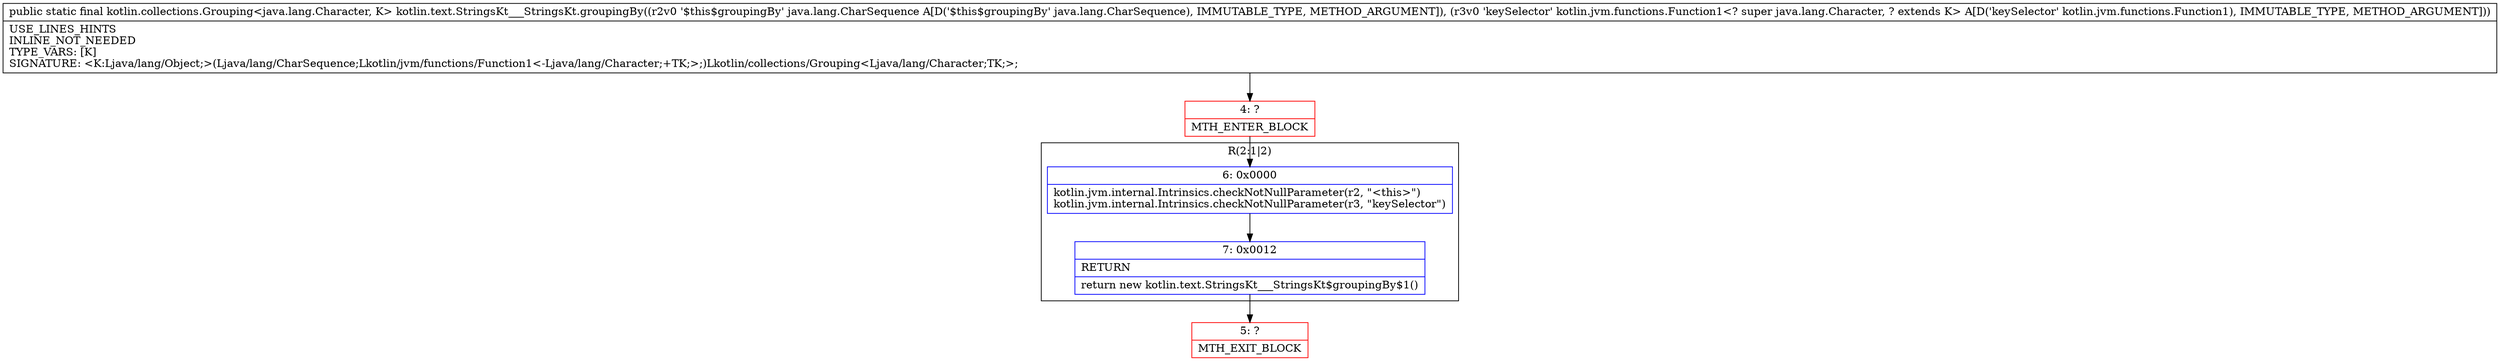 digraph "CFG forkotlin.text.StringsKt___StringsKt.groupingBy(Ljava\/lang\/CharSequence;Lkotlin\/jvm\/functions\/Function1;)Lkotlin\/collections\/Grouping;" {
subgraph cluster_Region_476412962 {
label = "R(2:1|2)";
node [shape=record,color=blue];
Node_6 [shape=record,label="{6\:\ 0x0000|kotlin.jvm.internal.Intrinsics.checkNotNullParameter(r2, \"\<this\>\")\lkotlin.jvm.internal.Intrinsics.checkNotNullParameter(r3, \"keySelector\")\l}"];
Node_7 [shape=record,label="{7\:\ 0x0012|RETURN\l|return new kotlin.text.StringsKt___StringsKt$groupingBy$1()\l}"];
}
Node_4 [shape=record,color=red,label="{4\:\ ?|MTH_ENTER_BLOCK\l}"];
Node_5 [shape=record,color=red,label="{5\:\ ?|MTH_EXIT_BLOCK\l}"];
MethodNode[shape=record,label="{public static final kotlin.collections.Grouping\<java.lang.Character, K\> kotlin.text.StringsKt___StringsKt.groupingBy((r2v0 '$this$groupingBy' java.lang.CharSequence A[D('$this$groupingBy' java.lang.CharSequence), IMMUTABLE_TYPE, METHOD_ARGUMENT]), (r3v0 'keySelector' kotlin.jvm.functions.Function1\<? super java.lang.Character, ? extends K\> A[D('keySelector' kotlin.jvm.functions.Function1), IMMUTABLE_TYPE, METHOD_ARGUMENT]))  | USE_LINES_HINTS\lINLINE_NOT_NEEDED\lTYPE_VARS: [K]\lSIGNATURE: \<K:Ljava\/lang\/Object;\>(Ljava\/lang\/CharSequence;Lkotlin\/jvm\/functions\/Function1\<\-Ljava\/lang\/Character;+TK;\>;)Lkotlin\/collections\/Grouping\<Ljava\/lang\/Character;TK;\>;\l}"];
MethodNode -> Node_4;Node_6 -> Node_7;
Node_7 -> Node_5;
Node_4 -> Node_6;
}

